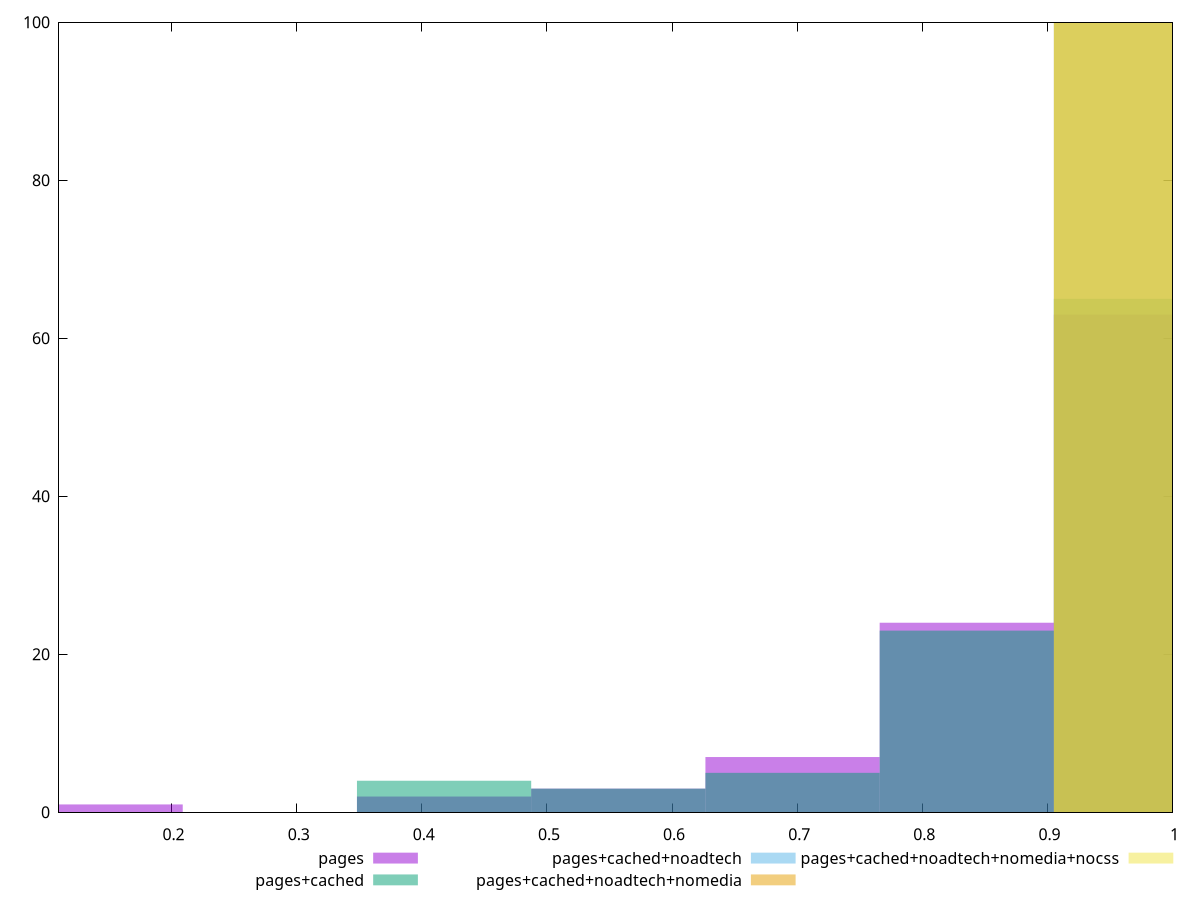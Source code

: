 reset

$pages <<EOF
0.4177834110356803 2
0.5570445480475738 3
0.13926113701189344 1
0.974827959083254 63
0.8355668220713606 24
0.6963056850594672 7
EOF

$pagesCached <<EOF
0.4177834110356803 4
0.8355668220713606 23
0.974827959083254 65
0.6963056850594672 5
0.5570445480475738 3
EOF

$pagesCachedNoadtech <<EOF
0.974827959083254 100
EOF

$pagesCachedNoadtechNomedia <<EOF
0.974827959083254 100
EOF

$pagesCachedNoadtechNomediaNocss <<EOF
0.974827959083254 100
EOF

set key outside below
set boxwidth 0.13926113701189344
set xrange [0.11:1]
set yrange [0:100]
set trange [0:100]
set style fill transparent solid 0.5 noborder
set terminal svg size 640, 530 enhanced background rgb 'white'
set output "report_00019_2021-02-10T18-14-37.922Z//total-blocking-time/comparison/histogram/all_score.svg"

plot $pages title "pages" with boxes, \
     $pagesCached title "pages+cached" with boxes, \
     $pagesCachedNoadtech title "pages+cached+noadtech" with boxes, \
     $pagesCachedNoadtechNomedia title "pages+cached+noadtech+nomedia" with boxes, \
     $pagesCachedNoadtechNomediaNocss title "pages+cached+noadtech+nomedia+nocss" with boxes

reset
